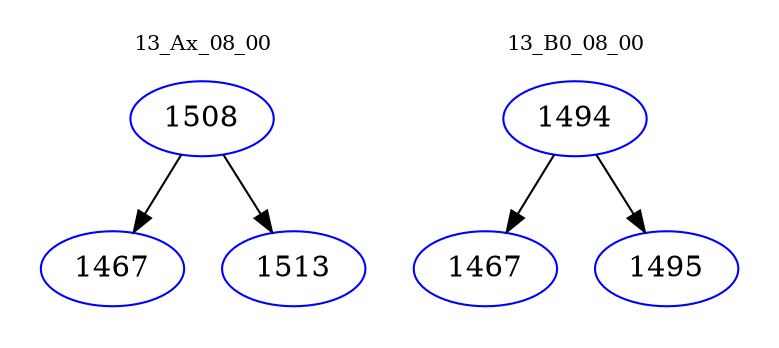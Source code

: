 digraph{
subgraph cluster_0 {
color = white
label = "13_Ax_08_00";
fontsize=10;
T0_1508 [label="1508", color="blue"]
T0_1508 -> T0_1467 [color="black"]
T0_1467 [label="1467", color="blue"]
T0_1508 -> T0_1513 [color="black"]
T0_1513 [label="1513", color="blue"]
}
subgraph cluster_1 {
color = white
label = "13_B0_08_00";
fontsize=10;
T1_1494 [label="1494", color="blue"]
T1_1494 -> T1_1467 [color="black"]
T1_1467 [label="1467", color="blue"]
T1_1494 -> T1_1495 [color="black"]
T1_1495 [label="1495", color="blue"]
}
}
